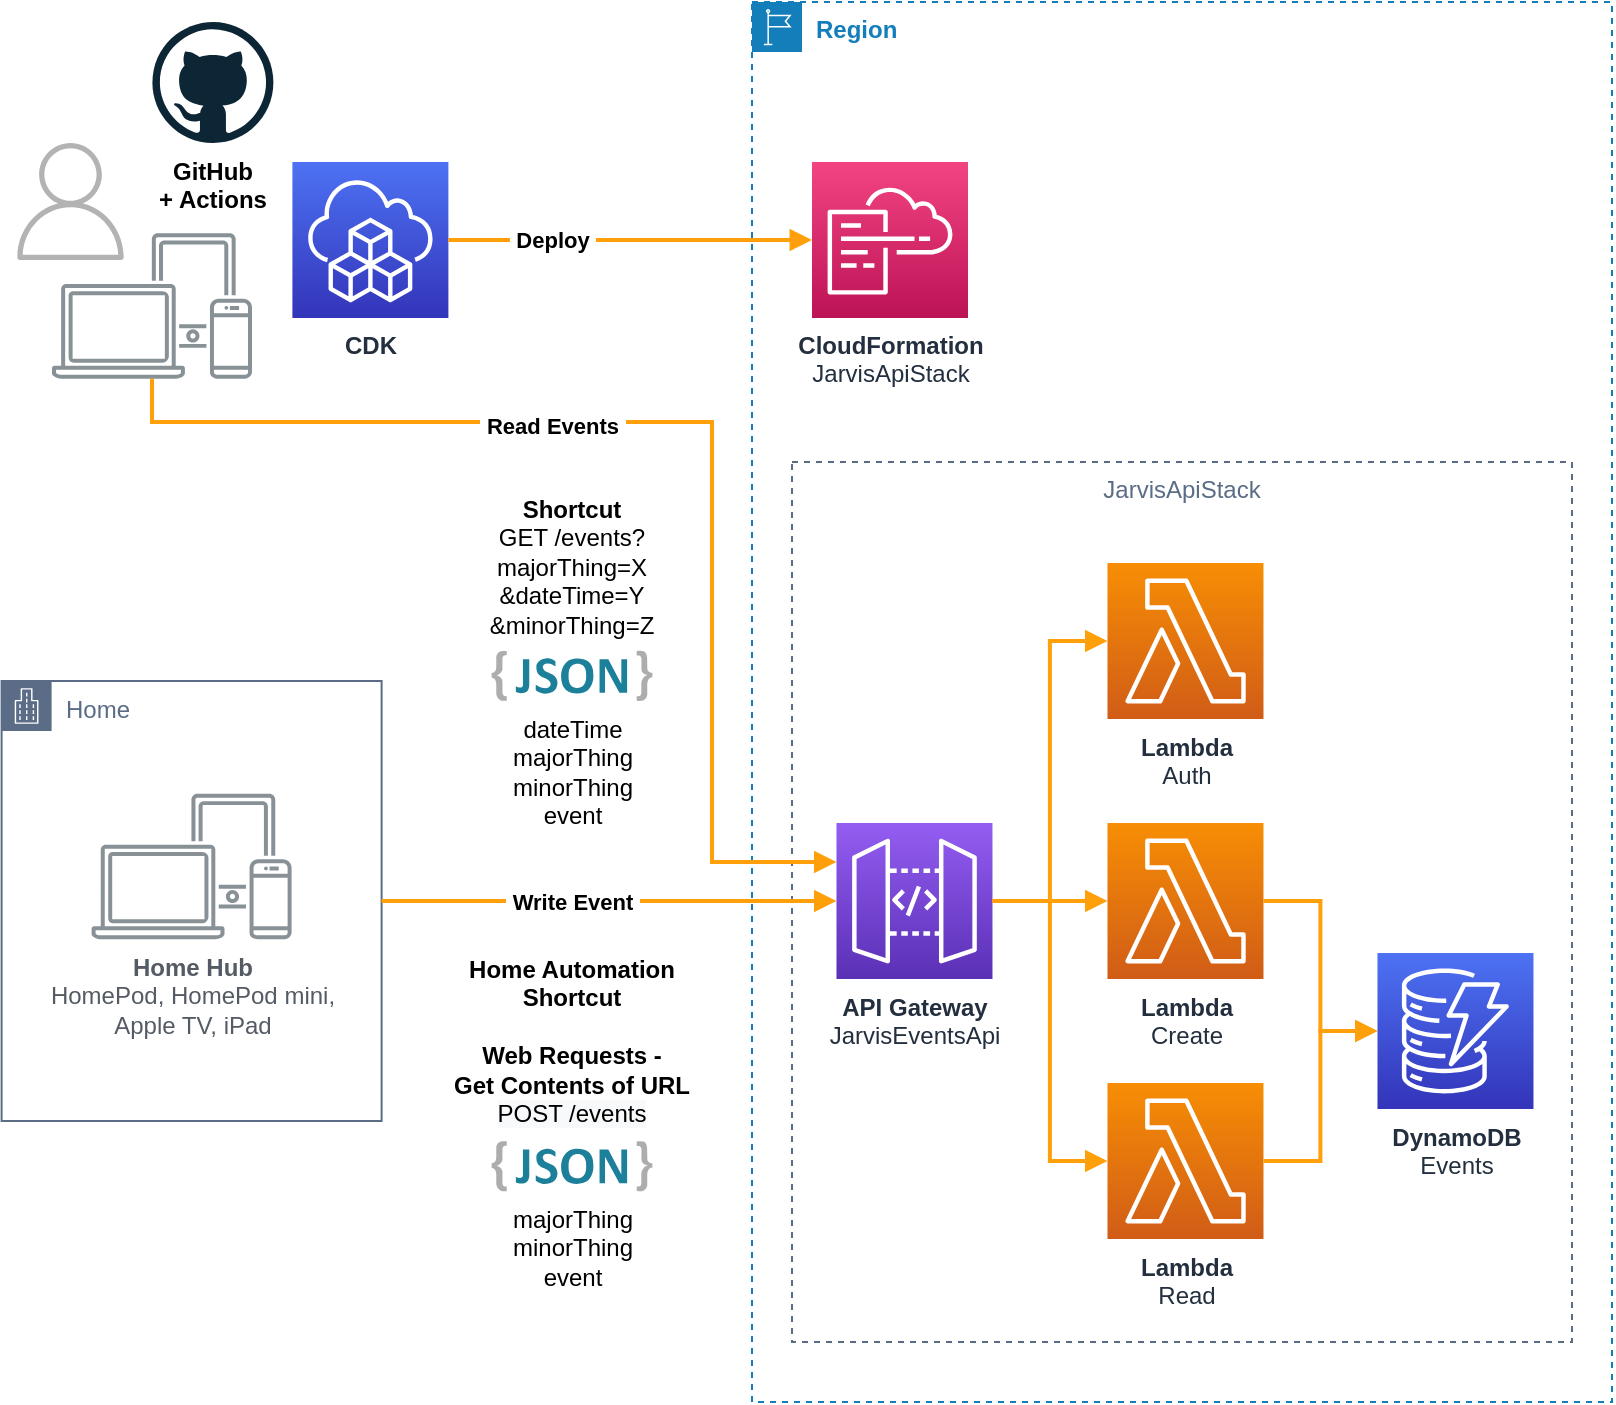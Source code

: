 <mxfile version="22.1.2" type="device">
  <diagram id="7KKgtuNoomuF8-GEewBv" name="Page-1">
    <mxGraphModel dx="1242" dy="878" grid="1" gridSize="10" guides="1" tooltips="1" connect="1" arrows="1" fold="1" page="1" pageScale="1" pageWidth="1169" pageHeight="827" math="0" shadow="0">
      <root>
        <mxCell id="0" />
        <mxCell id="1" parent="0" />
        <mxCell id="W9HmiJd4bcyx8Rg_Jk9Q-19" value="Region" style="points=[[0,0],[0.25,0],[0.5,0],[0.75,0],[1,0],[1,0.25],[1,0.5],[1,0.75],[1,1],[0.75,1],[0.5,1],[0.25,1],[0,1],[0,0.75],[0,0.5],[0,0.25]];outlineConnect=0;gradientColor=none;html=1;whiteSpace=wrap;fontSize=12;fontStyle=1;shape=mxgraph.aws4.group;grIcon=mxgraph.aws4.group_region;strokeColor=#147EBA;fillColor=none;verticalAlign=top;align=left;spacingLeft=30;fontColor=#147EBA;dashed=1;" parent="1" vertex="1">
          <mxGeometry x="570" y="80" width="430" height="700" as="geometry" />
        </mxCell>
        <mxCell id="QC82m-KxOR37NpNkJqLr-5" value="JarvisApiStack" style="fillColor=none;strokeColor=#5A6C86;dashed=1;verticalAlign=top;fontStyle=0;fontColor=#5A6C86;shadow=0;glass=0;sketch=0;" parent="1" vertex="1">
          <mxGeometry x="590" y="310" width="390" height="440" as="geometry" />
        </mxCell>
        <mxCell id="W9HmiJd4bcyx8Rg_Jk9Q-85" value="Home" style="points=[[0,0],[0.25,0],[0.5,0],[0.75,0],[1,0],[1,0.25],[1,0.5],[1,0.75],[1,1],[0.75,1],[0.5,1],[0.25,1],[0,1],[0,0.75],[0,0.5],[0,0.25]];outlineConnect=0;gradientColor=none;html=1;whiteSpace=wrap;fontSize=12;fontStyle=0;shape=mxgraph.aws4.group;grIcon=mxgraph.aws4.group_corporate_data_center;strokeColor=#5A6C86;fillColor=none;verticalAlign=top;align=left;spacingLeft=30;fontColor=#5A6C86;dashed=0;" parent="1" vertex="1">
          <mxGeometry x="194.8" y="419.5" width="190" height="220" as="geometry" />
        </mxCell>
        <mxCell id="W9HmiJd4bcyx8Rg_Jk9Q-4" value="&lt;b&gt;API Gateway&lt;/b&gt;&lt;br&gt;JarvisEventsApi" style="sketch=0;points=[[0,0,0],[0.25,0,0],[0.5,0,0],[0.75,0,0],[1,0,0],[0,1,0],[0.25,1,0],[0.5,1,0],[0.75,1,0],[1,1,0],[0,0.25,0],[0,0.5,0],[0,0.75,0],[1,0.25,0],[1,0.5,0],[1,0.75,0]];outlineConnect=0;fontColor=#232F3E;gradientColor=#945DF2;gradientDirection=north;fillColor=#5A30B5;strokeColor=#ffffff;dashed=0;verticalLabelPosition=bottom;verticalAlign=top;align=center;html=1;fontSize=12;fontStyle=0;aspect=fixed;shape=mxgraph.aws4.resourceIcon;resIcon=mxgraph.aws4.api_gateway;" parent="1" vertex="1">
          <mxGeometry x="612.24" y="490.5" width="78" height="78" as="geometry" />
        </mxCell>
        <mxCell id="W9HmiJd4bcyx8Rg_Jk9Q-5" value="&lt;b&gt;Lambda&lt;/b&gt;&lt;br&gt;Auth" style="sketch=0;points=[[0,0,0],[0.25,0,0],[0.5,0,0],[0.75,0,0],[1,0,0],[0,1,0],[0.25,1,0],[0.5,1,0],[0.75,1,0],[1,1,0],[0,0.25,0],[0,0.5,0],[0,0.75,0],[1,0.25,0],[1,0.5,0],[1,0.75,0]];outlineConnect=0;fontColor=#232F3E;gradientColor=#F78E04;gradientDirection=north;fillColor=#D05C17;strokeColor=#ffffff;dashed=0;verticalLabelPosition=bottom;verticalAlign=top;align=center;html=1;fontSize=12;fontStyle=0;aspect=fixed;shape=mxgraph.aws4.resourceIcon;resIcon=mxgraph.aws4.lambda;" parent="1" vertex="1">
          <mxGeometry x="747.74" y="360.5" width="78" height="78" as="geometry" />
        </mxCell>
        <mxCell id="W9HmiJd4bcyx8Rg_Jk9Q-6" value="&lt;b&gt;DynamoDB&lt;/b&gt;&lt;br&gt;Events" style="sketch=0;points=[[0,0,0],[0.25,0,0],[0.5,0,0],[0.75,0,0],[1,0,0],[0,1,0],[0.25,1,0],[0.5,1,0],[0.75,1,0],[1,1,0],[0,0.25,0],[0,0.5,0],[0,0.75,0],[1,0.25,0],[1,0.5,0],[1,0.75,0]];outlineConnect=0;fontColor=#232F3E;gradientColor=#4D72F3;gradientDirection=north;fillColor=#3334B9;strokeColor=#ffffff;dashed=0;verticalLabelPosition=bottom;verticalAlign=top;align=center;html=1;fontSize=12;fontStyle=0;aspect=fixed;shape=mxgraph.aws4.resourceIcon;resIcon=mxgraph.aws4.dynamodb;" parent="1" vertex="1">
          <mxGeometry x="882.74" y="555.5" width="78" height="78" as="geometry" />
        </mxCell>
        <mxCell id="W9HmiJd4bcyx8Rg_Jk9Q-16" value="&lt;font style=&quot;font-size: 12px&quot;&gt;&lt;b&gt;Home Hub&lt;/b&gt;&lt;br&gt;HomePod, HomePod mini,&lt;br&gt;Apple TV, iPad&lt;/font&gt;" style="sketch=0;outlineConnect=0;gradientColor=none;fontColor=#545B64;strokeColor=none;fillColor=#879196;dashed=0;verticalLabelPosition=bottom;verticalAlign=top;align=center;html=1;fontSize=12;fontStyle=0;aspect=fixed;shape=mxgraph.aws4.illustration_devices;pointerEvents=1" parent="1" vertex="1">
          <mxGeometry x="239.8" y="475.8" width="100" height="73" as="geometry" />
        </mxCell>
        <mxCell id="W9HmiJd4bcyx8Rg_Jk9Q-21" value="&lt;b&gt;CDK&lt;/b&gt;" style="sketch=0;points=[[0,0,0],[0.25,0,0],[0.5,0,0],[0.75,0,0],[1,0,0],[0,1,0],[0.25,1,0],[0.5,1,0],[0.75,1,0],[1,1,0],[0,0.25,0],[0,0.5,0],[0,0.75,0],[1,0.25,0],[1,0.5,0],[1,0.75,0]];outlineConnect=0;fontColor=#232F3E;gradientColor=#4D72F3;gradientDirection=north;fillColor=#3334B9;strokeColor=#ffffff;dashed=0;verticalLabelPosition=bottom;verticalAlign=top;align=center;html=1;fontSize=12;fontStyle=0;aspect=fixed;shape=mxgraph.aws4.resourceIcon;resIcon=mxgraph.aws4.cloud_development_kit;" parent="1" vertex="1">
          <mxGeometry x="340.2" y="160" width="78" height="78" as="geometry" />
        </mxCell>
        <mxCell id="W9HmiJd4bcyx8Rg_Jk9Q-23" value="&lt;b&gt;CloudFormation&lt;br&gt;&lt;/b&gt;JarvisApiStack&lt;b&gt;&lt;br&gt;&lt;/b&gt;" style="sketch=0;points=[[0,0,0],[0.25,0,0],[0.5,0,0],[0.75,0,0],[1,0,0],[0,1,0],[0.25,1,0],[0.5,1,0],[0.75,1,0],[1,1,0],[0,0.25,0],[0,0.5,0],[0,0.75,0],[1,0.25,0],[1,0.5,0],[1,0.75,0]];points=[[0,0,0],[0.25,0,0],[0.5,0,0],[0.75,0,0],[1,0,0],[0,1,0],[0.25,1,0],[0.5,1,0],[0.75,1,0],[1,1,0],[0,0.25,0],[0,0.5,0],[0,0.75,0],[1,0.25,0],[1,0.5,0],[1,0.75,0]];outlineConnect=0;fontColor=#232F3E;gradientColor=#F34482;gradientDirection=north;fillColor=#BC1356;strokeColor=#ffffff;dashed=0;verticalLabelPosition=bottom;verticalAlign=top;align=center;html=1;fontSize=12;fontStyle=0;aspect=fixed;shape=mxgraph.aws4.resourceIcon;resIcon=mxgraph.aws4.cloudformation;" parent="1" vertex="1">
          <mxGeometry x="600" y="160" width="78" height="78" as="geometry" />
        </mxCell>
        <mxCell id="W9HmiJd4bcyx8Rg_Jk9Q-27" value="&lt;b&gt;GitHub&lt;br&gt;+ Actions&lt;/b&gt;" style="dashed=0;outlineConnect=0;html=1;align=center;labelPosition=center;verticalLabelPosition=bottom;verticalAlign=top;shape=mxgraph.weblogos.github" parent="1" vertex="1">
          <mxGeometry x="270.2" y="90" width="60.5" height="60.5" as="geometry" />
        </mxCell>
        <mxCell id="W9HmiJd4bcyx8Rg_Jk9Q-7" value="&lt;b&gt;Lambda&lt;/b&gt;&lt;br&gt;Create" style="sketch=0;points=[[0,0,0],[0.25,0,0],[0.5,0,0],[0.75,0,0],[1,0,0],[0,1,0],[0.25,1,0],[0.5,1,0],[0.75,1,0],[1,1,0],[0,0.25,0],[0,0.5,0],[0,0.75,0],[1,0.25,0],[1,0.5,0],[1,0.75,0]];outlineConnect=0;fontColor=#232F3E;gradientColor=#F78E04;gradientDirection=north;fillColor=#D05C17;strokeColor=#ffffff;dashed=0;verticalLabelPosition=bottom;verticalAlign=top;align=center;html=1;fontSize=12;fontStyle=0;aspect=fixed;shape=mxgraph.aws4.resourceIcon;resIcon=mxgraph.aws4.lambda;" parent="1" vertex="1">
          <mxGeometry x="747.74" y="490.5" width="78" height="78" as="geometry" />
        </mxCell>
        <mxCell id="W9HmiJd4bcyx8Rg_Jk9Q-8" value="&lt;b&gt;Lambda&lt;/b&gt;&lt;br&gt;Read" style="sketch=0;points=[[0,0,0],[0.25,0,0],[0.5,0,0],[0.75,0,0],[1,0,0],[0,1,0],[0.25,1,0],[0.5,1,0],[0.75,1,0],[1,1,0],[0,0.25,0],[0,0.5,0],[0,0.75,0],[1,0.25,0],[1,0.5,0],[1,0.75,0]];outlineConnect=0;fontColor=#232F3E;gradientColor=#F78E04;gradientDirection=north;fillColor=#D05C17;strokeColor=#ffffff;dashed=0;verticalLabelPosition=bottom;verticalAlign=top;align=center;html=1;fontSize=12;fontStyle=0;aspect=fixed;shape=mxgraph.aws4.resourceIcon;resIcon=mxgraph.aws4.lambda;" parent="1" vertex="1">
          <mxGeometry x="747.74" y="620.5" width="78" height="78" as="geometry" />
        </mxCell>
        <mxCell id="W9HmiJd4bcyx8Rg_Jk9Q-62" value="" style="group" parent="1" vertex="1" connectable="0">
          <mxGeometry x="200" y="150.5" width="120" height="118" as="geometry" />
        </mxCell>
        <mxCell id="W9HmiJd4bcyx8Rg_Jk9Q-45" value="" style="sketch=0;outlineConnect=0;fontColor=#232F3E;gradientColor=none;fillColor=#B3B3B3;strokeColor=none;dashed=0;verticalLabelPosition=bottom;verticalAlign=top;align=center;html=1;fontSize=12;fontStyle=0;aspect=fixed;pointerEvents=1;shape=mxgraph.aws4.user;" parent="W9HmiJd4bcyx8Rg_Jk9Q-62" vertex="1">
          <mxGeometry width="58.5" height="58.5" as="geometry" />
        </mxCell>
        <mxCell id="W9HmiJd4bcyx8Rg_Jk9Q-18" value="&lt;b&gt;&lt;br&gt;&lt;/b&gt;" style="sketch=0;outlineConnect=0;gradientColor=none;fontColor=#545B64;strokeColor=none;fillColor=#879196;dashed=0;verticalLabelPosition=bottom;verticalAlign=top;align=center;html=1;fontSize=12;fontStyle=0;aspect=fixed;shape=mxgraph.aws4.illustration_devices;pointerEvents=1" parent="W9HmiJd4bcyx8Rg_Jk9Q-62" vertex="1">
          <mxGeometry x="20" y="45" width="100" height="73" as="geometry" />
        </mxCell>
        <mxCell id="W9HmiJd4bcyx8Rg_Jk9Q-64" value="" style="edgeStyle=orthogonalEdgeStyle;html=1;endArrow=block;elbow=vertical;startArrow=none;endFill=1;strokeColor=#FF9F0A;rounded=0;fontSize=12;entryX=0;entryY=0.5;entryDx=0;entryDy=0;entryPerimeter=0;exitX=1;exitY=0.5;exitDx=0;exitDy=0;exitPerimeter=0;strokeWidth=2;" parent="1" source="W9HmiJd4bcyx8Rg_Jk9Q-4" target="W9HmiJd4bcyx8Rg_Jk9Q-5" edge="1">
          <mxGeometry width="100" relative="1" as="geometry">
            <mxPoint x="582" y="371.5" as="sourcePoint" />
            <mxPoint x="682" y="371.5" as="targetPoint" />
          </mxGeometry>
        </mxCell>
        <mxCell id="W9HmiJd4bcyx8Rg_Jk9Q-65" value="" style="edgeStyle=orthogonalEdgeStyle;html=1;endArrow=block;elbow=vertical;startArrow=none;endFill=1;strokeColor=#FF9F0A;rounded=0;fontSize=12;entryX=0;entryY=0.5;entryDx=0;entryDy=0;entryPerimeter=0;exitX=1;exitY=0.5;exitDx=0;exitDy=0;exitPerimeter=0;strokeWidth=2;" parent="1" source="W9HmiJd4bcyx8Rg_Jk9Q-4" target="W9HmiJd4bcyx8Rg_Jk9Q-7" edge="1">
          <mxGeometry width="100" relative="1" as="geometry">
            <mxPoint x="700.24" y="539.5" as="sourcePoint" />
            <mxPoint x="757.74" y="409.5" as="targetPoint" />
          </mxGeometry>
        </mxCell>
        <mxCell id="W9HmiJd4bcyx8Rg_Jk9Q-66" value="" style="edgeStyle=orthogonalEdgeStyle;html=1;endArrow=block;elbow=vertical;startArrow=none;endFill=1;strokeColor=#FF9F0A;rounded=0;fontSize=12;entryX=0;entryY=0.5;entryDx=0;entryDy=0;entryPerimeter=0;exitX=1;exitY=0.5;exitDx=0;exitDy=0;exitPerimeter=0;strokeWidth=2;" parent="1" source="W9HmiJd4bcyx8Rg_Jk9Q-4" target="W9HmiJd4bcyx8Rg_Jk9Q-8" edge="1">
          <mxGeometry width="100" relative="1" as="geometry">
            <mxPoint x="700.24" y="539.5" as="sourcePoint" />
            <mxPoint x="757.74" y="539.5" as="targetPoint" />
          </mxGeometry>
        </mxCell>
        <mxCell id="W9HmiJd4bcyx8Rg_Jk9Q-67" value="" style="edgeStyle=orthogonalEdgeStyle;html=1;endArrow=block;elbow=vertical;startArrow=none;endFill=1;strokeColor=#FF9F0A;rounded=0;fontSize=12;entryX=0;entryY=0.5;entryDx=0;entryDy=0;entryPerimeter=0;exitX=1;exitY=0.5;exitDx=0;exitDy=0;exitPerimeter=0;strokeWidth=2;" parent="1" source="W9HmiJd4bcyx8Rg_Jk9Q-7" target="W9HmiJd4bcyx8Rg_Jk9Q-6" edge="1">
          <mxGeometry width="100" relative="1" as="geometry">
            <mxPoint x="700.24" y="539.5" as="sourcePoint" />
            <mxPoint x="757.74" y="669.5" as="targetPoint" />
          </mxGeometry>
        </mxCell>
        <mxCell id="W9HmiJd4bcyx8Rg_Jk9Q-68" value="" style="edgeStyle=orthogonalEdgeStyle;html=1;endArrow=block;elbow=vertical;startArrow=none;endFill=1;strokeColor=#FF9F0A;rounded=0;fontSize=12;entryX=0;entryY=0.5;entryDx=0;entryDy=0;entryPerimeter=0;exitX=1;exitY=0.5;exitDx=0;exitDy=0;exitPerimeter=0;strokeWidth=2;" parent="1" source="W9HmiJd4bcyx8Rg_Jk9Q-8" target="W9HmiJd4bcyx8Rg_Jk9Q-6" edge="1">
          <mxGeometry width="100" relative="1" as="geometry">
            <mxPoint x="835.74" y="539.5" as="sourcePoint" />
            <mxPoint x="892.74" y="604.5" as="targetPoint" />
          </mxGeometry>
        </mxCell>
        <mxCell id="W9HmiJd4bcyx8Rg_Jk9Q-74" value="" style="edgeStyle=orthogonalEdgeStyle;html=1;endArrow=block;elbow=vertical;startArrow=none;endFill=1;strokeColor=#FF9F0A;rounded=0;fontSize=12;entryX=0;entryY=0.5;entryDx=0;entryDy=0;entryPerimeter=0;exitX=1;exitY=0.5;exitDx=0;exitDy=0;exitPerimeter=0;strokeWidth=2;" parent="1" source="W9HmiJd4bcyx8Rg_Jk9Q-21" target="W9HmiJd4bcyx8Rg_Jk9Q-23" edge="1">
          <mxGeometry width="100" relative="1" as="geometry">
            <mxPoint x="893.74" y="638.5" as="sourcePoint" />
            <mxPoint x="950.74" y="703.5" as="targetPoint" />
          </mxGeometry>
        </mxCell>
        <mxCell id="hvt1rebPlR8UIf42DyZQ-2" value="&lt;b&gt;&amp;nbsp;Deploy&amp;nbsp;&lt;/b&gt;" style="edgeLabel;html=1;align=center;verticalAlign=middle;resizable=0;points=[];" parent="W9HmiJd4bcyx8Rg_Jk9Q-74" vertex="1" connectable="0">
          <mxGeometry x="-0.303" y="2" relative="1" as="geometry">
            <mxPoint x="-12" y="2" as="offset" />
          </mxGeometry>
        </mxCell>
        <mxCell id="W9HmiJd4bcyx8Rg_Jk9Q-77" value="" style="html=1;endArrow=block;elbow=vertical;startArrow=none;endFill=1;strokeColor=#FF9F0A;fontSize=12;entryX=0;entryY=0.5;entryDx=0;entryDy=0;entryPerimeter=0;rounded=0;exitX=1;exitY=0.5;exitDx=0;exitDy=0;strokeWidth=2;" parent="1" source="W9HmiJd4bcyx8Rg_Jk9Q-85" target="W9HmiJd4bcyx8Rg_Jk9Q-4" edge="1">
          <mxGeometry width="100" relative="1" as="geometry">
            <mxPoint x="698.24" y="608.5" as="sourcePoint" />
            <mxPoint x="755.74" y="738.5" as="targetPoint" />
          </mxGeometry>
        </mxCell>
        <mxCell id="hvt1rebPlR8UIf42DyZQ-4" value="&lt;b&gt;&amp;nbsp;Write Event&lt;/b&gt;&amp;nbsp;" style="edgeLabel;html=1;align=center;verticalAlign=middle;resizable=0;points=[];" parent="W9HmiJd4bcyx8Rg_Jk9Q-77" vertex="1" connectable="0">
          <mxGeometry x="0.286" y="2" relative="1" as="geometry">
            <mxPoint x="-51" y="2" as="offset" />
          </mxGeometry>
        </mxCell>
        <mxCell id="W9HmiJd4bcyx8Rg_Jk9Q-78" value="" style="html=1;endArrow=block;elbow=vertical;startArrow=none;endFill=1;strokeColor=#FF9F0A;fontSize=12;entryX=0;entryY=0.25;entryDx=0;entryDy=0;entryPerimeter=0;rounded=0;strokeWidth=2;edgeStyle=orthogonalEdgeStyle;" parent="1" source="W9HmiJd4bcyx8Rg_Jk9Q-18" target="W9HmiJd4bcyx8Rg_Jk9Q-4" edge="1">
          <mxGeometry width="100" relative="1" as="geometry">
            <mxPoint x="230" y="350.5" as="sourcePoint" />
            <mxPoint x="620.24" y="608.5" as="targetPoint" />
            <Array as="points">
              <mxPoint x="270" y="290" />
              <mxPoint x="550" y="290" />
              <mxPoint x="550" y="510" />
            </Array>
          </mxGeometry>
        </mxCell>
        <mxCell id="hvt1rebPlR8UIf42DyZQ-3" value="&amp;nbsp;&lt;b&gt;Read Events&lt;/b&gt;&amp;nbsp;" style="edgeLabel;html=1;align=center;verticalAlign=middle;resizable=0;points=[];" parent="W9HmiJd4bcyx8Rg_Jk9Q-78" vertex="1" connectable="0">
          <mxGeometry x="-0.241" y="-2" relative="1" as="geometry">
            <mxPoint as="offset" />
          </mxGeometry>
        </mxCell>
        <mxCell id="W9HmiJd4bcyx8Rg_Jk9Q-90" value="" style="group" parent="1" vertex="1" connectable="0">
          <mxGeometry x="410" y="550" width="140" height="124.7" as="geometry" />
        </mxCell>
        <mxCell id="W9HmiJd4bcyx8Rg_Jk9Q-50" value="&lt;font style=&quot;font-size: 12px&quot;&gt;majorThing&lt;br&gt;minorThing&lt;br&gt;event&lt;/font&gt;" style="dashed=0;outlineConnect=0;html=1;align=center;labelPosition=center;verticalLabelPosition=bottom;verticalAlign=top;shape=mxgraph.weblogos.json_2;fontSize=12;fillColor=#B3B3B3;" parent="W9HmiJd4bcyx8Rg_Jk9Q-90" vertex="1">
          <mxGeometry x="29.8" y="99.5" width="80.4" height="25.2" as="geometry" />
        </mxCell>
        <mxCell id="W9HmiJd4bcyx8Rg_Jk9Q-75" value="&lt;b style=&quot;color: rgb(0 , 0 , 0) ; font-family: &amp;#34;helvetica&amp;#34; ; font-style: normal ; letter-spacing: normal ; text-indent: 0px ; text-transform: none ; word-spacing: 0px ; font-size: 12px&quot;&gt;Home Automation&lt;br&gt;Shortcut&lt;br&gt;&lt;br&gt;Web Requests -&lt;br&gt;Get Contents of URL&lt;br&gt;&lt;/b&gt;&lt;span style=&quot;color: rgb(0 , 0 , 0) ; font-family: &amp;#34;helvetica&amp;#34; ; font-style: normal ; letter-spacing: normal ; text-indent: 0px ; text-transform: none ; word-spacing: 0px ; font-size: 12px ; background-color: rgb(248 , 249 , 250)&quot;&gt;POST /events&lt;/span&gt;" style="text;whiteSpace=wrap;html=1;fontSize=12;align=center;" parent="W9HmiJd4bcyx8Rg_Jk9Q-90" vertex="1">
          <mxGeometry width="140" height="90" as="geometry" />
        </mxCell>
        <mxCell id="QC82m-KxOR37NpNkJqLr-1" value="" style="group" parent="1" vertex="1" connectable="0">
          <mxGeometry x="395" y="320" width="170" height="109.5" as="geometry" />
        </mxCell>
        <mxCell id="W9HmiJd4bcyx8Rg_Jk9Q-56" value="&lt;font style=&quot;font-size: 12px&quot;&gt;dateTime&lt;br&gt;majorThing&lt;br&gt;minorThing&lt;br&gt;event&lt;/font&gt;" style="dashed=0;outlineConnect=0;html=1;align=center;labelPosition=center;verticalLabelPosition=bottom;verticalAlign=top;shape=mxgraph.weblogos.json_2;fontSize=12;fillColor=default;" parent="QC82m-KxOR37NpNkJqLr-1" vertex="1">
          <mxGeometry x="44.8" y="84.3" width="80.4" height="25.2" as="geometry" />
        </mxCell>
        <mxCell id="W9HmiJd4bcyx8Rg_Jk9Q-76" value="&lt;b style=&quot;color: rgb(0 , 0 , 0) ; font-family: &amp;#34;helvetica&amp;#34; ; font-size: 12px ; font-style: normal ; letter-spacing: normal ; text-indent: 0px ; text-transform: none ; word-spacing: 0px ; background-color: rgb(255 , 255 , 255)&quot;&gt;Shortcut&lt;/b&gt;&lt;br style=&quot;color: rgb(0 , 0 , 0) ; font-family: &amp;#34;helvetica&amp;#34; ; font-size: 12px ; font-style: normal ; font-weight: 400 ; letter-spacing: normal ; text-indent: 0px ; text-transform: none ; word-spacing: 0px ; background-color: rgb(255 , 255 , 255)&quot;&gt;&lt;span style=&quot;color: rgb(0 , 0 , 0) ; font-family: &amp;#34;helvetica&amp;#34; ; font-size: 12px ; font-style: normal ; font-weight: 400 ; letter-spacing: normal ; text-indent: 0px ; text-transform: none ; word-spacing: 0px ; background-color: rgb(255 , 255 , 255) ; display: inline ; float: none&quot;&gt;GET /events?&lt;br&gt;majorThing=X&lt;br&gt;&lt;/span&gt;&amp;amp;dateTime=Y&lt;br style=&quot;color: rgb(0 , 0 , 0) ; font-family: &amp;#34;helvetica&amp;#34; ; font-size: 12px ; font-style: normal ; font-weight: 400 ; letter-spacing: normal ; text-indent: 0px ; text-transform: none ; word-spacing: 0px ; background-color: rgb(255 , 255 , 255)&quot;&gt;&lt;span style=&quot;color: rgb(0 , 0 , 0) ; font-family: &amp;#34;helvetica&amp;#34; ; font-size: 12px ; font-style: normal ; font-weight: 400 ; letter-spacing: normal ; text-indent: 0px ; text-transform: none ; word-spacing: 0px ; background-color: rgb(255 , 255 , 255) ; display: inline ; float: none&quot;&gt;&amp;amp;minorThing=Z&lt;/span&gt;" style="text;whiteSpace=wrap;html=1;fontSize=12;align=center;" parent="QC82m-KxOR37NpNkJqLr-1" vertex="1">
          <mxGeometry width="170" height="60" as="geometry" />
        </mxCell>
      </root>
    </mxGraphModel>
  </diagram>
</mxfile>
